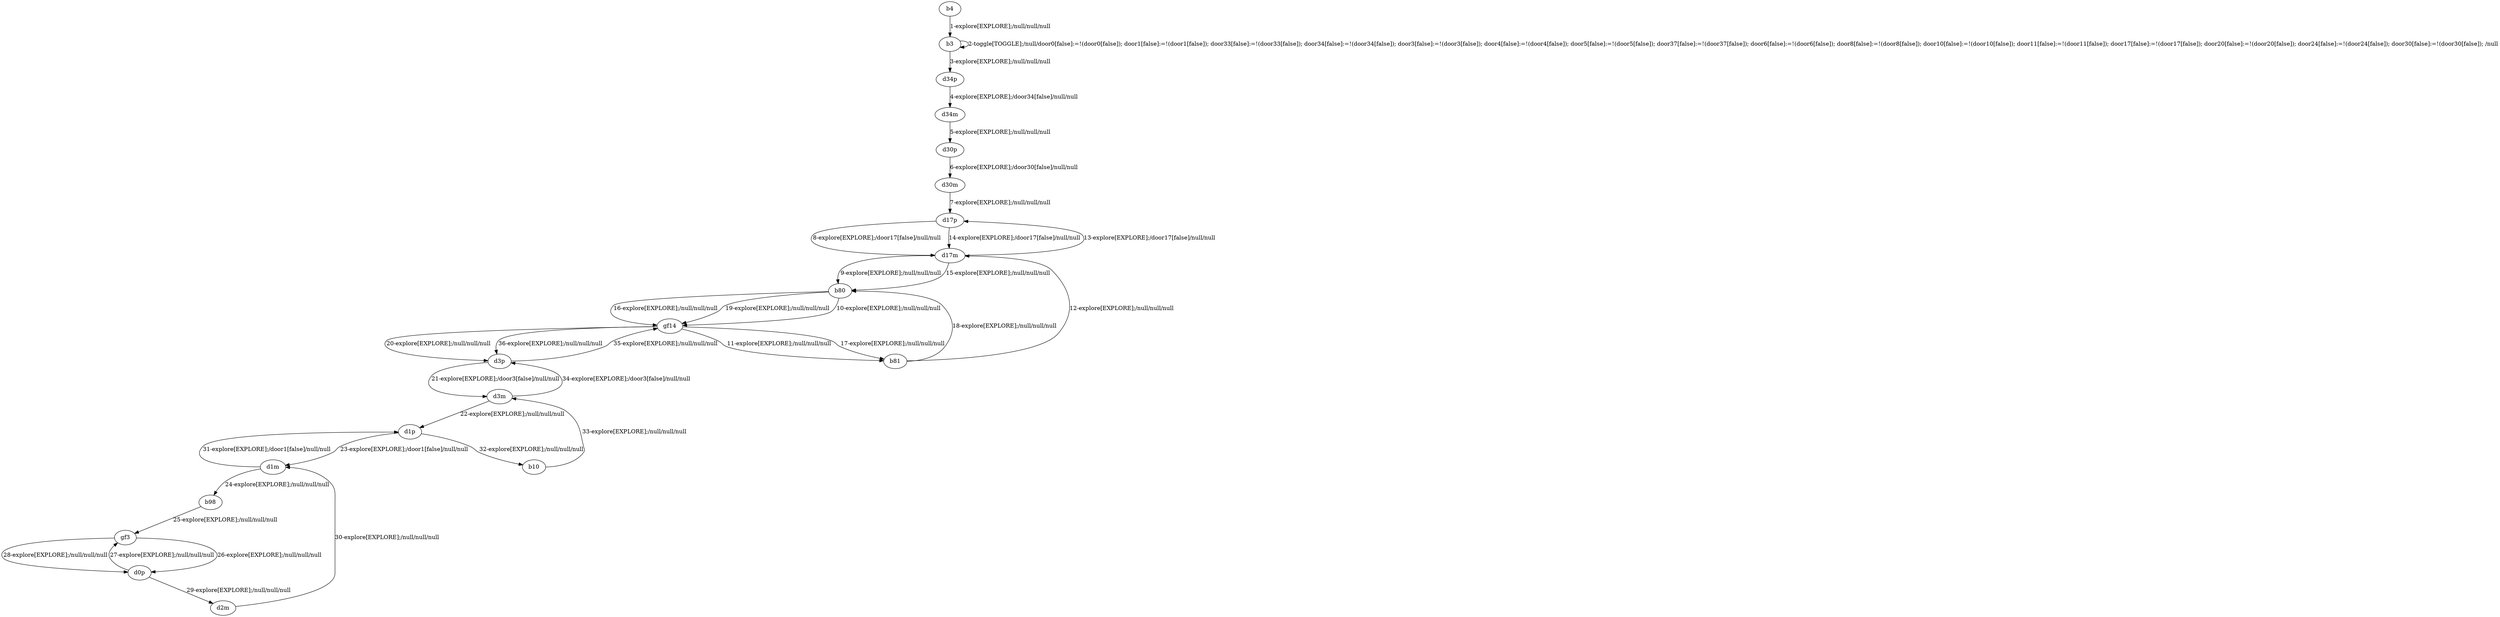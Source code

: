 # Total number of goals covered by this test: 1
# d3p --> gf14

digraph g {
"b4" -> "b3" [label = "1-explore[EXPLORE];/null/null/null"];
"b3" -> "b3" [label = "2-toggle[TOGGLE];/null/door0[false]:=!(door0[false]); door1[false]:=!(door1[false]); door33[false]:=!(door33[false]); door34[false]:=!(door34[false]); door3[false]:=!(door3[false]); door4[false]:=!(door4[false]); door5[false]:=!(door5[false]); door37[false]:=!(door37[false]); door6[false]:=!(door6[false]); door8[false]:=!(door8[false]); door10[false]:=!(door10[false]); door11[false]:=!(door11[false]); door17[false]:=!(door17[false]); door20[false]:=!(door20[false]); door24[false]:=!(door24[false]); door30[false]:=!(door30[false]); /null"];
"b3" -> "d34p" [label = "3-explore[EXPLORE];/null/null/null"];
"d34p" -> "d34m" [label = "4-explore[EXPLORE];/door34[false]/null/null"];
"d34m" -> "d30p" [label = "5-explore[EXPLORE];/null/null/null"];
"d30p" -> "d30m" [label = "6-explore[EXPLORE];/door30[false]/null/null"];
"d30m" -> "d17p" [label = "7-explore[EXPLORE];/null/null/null"];
"d17p" -> "d17m" [label = "8-explore[EXPLORE];/door17[false]/null/null"];
"d17m" -> "b80" [label = "9-explore[EXPLORE];/null/null/null"];
"b80" -> "gf14" [label = "10-explore[EXPLORE];/null/null/null"];
"gf14" -> "b81" [label = "11-explore[EXPLORE];/null/null/null"];
"b81" -> "d17m" [label = "12-explore[EXPLORE];/null/null/null"];
"d17m" -> "d17p" [label = "13-explore[EXPLORE];/door17[false]/null/null"];
"d17p" -> "d17m" [label = "14-explore[EXPLORE];/door17[false]/null/null"];
"d17m" -> "b80" [label = "15-explore[EXPLORE];/null/null/null"];
"b80" -> "gf14" [label = "16-explore[EXPLORE];/null/null/null"];
"gf14" -> "b81" [label = "17-explore[EXPLORE];/null/null/null"];
"b81" -> "b80" [label = "18-explore[EXPLORE];/null/null/null"];
"b80" -> "gf14" [label = "19-explore[EXPLORE];/null/null/null"];
"gf14" -> "d3p" [label = "20-explore[EXPLORE];/null/null/null"];
"d3p" -> "d3m" [label = "21-explore[EXPLORE];/door3[false]/null/null"];
"d3m" -> "d1p" [label = "22-explore[EXPLORE];/null/null/null"];
"d1p" -> "d1m" [label = "23-explore[EXPLORE];/door1[false]/null/null"];
"d1m" -> "b98" [label = "24-explore[EXPLORE];/null/null/null"];
"b98" -> "gf3" [label = "25-explore[EXPLORE];/null/null/null"];
"gf3" -> "d0p" [label = "26-explore[EXPLORE];/null/null/null"];
"d0p" -> "gf3" [label = "27-explore[EXPLORE];/null/null/null"];
"gf3" -> "d0p" [label = "28-explore[EXPLORE];/null/null/null"];
"d0p" -> "d2m" [label = "29-explore[EXPLORE];/null/null/null"];
"d2m" -> "d1m" [label = "30-explore[EXPLORE];/null/null/null"];
"d1m" -> "d1p" [label = "31-explore[EXPLORE];/door1[false]/null/null"];
"d1p" -> "b10" [label = "32-explore[EXPLORE];/null/null/null"];
"b10" -> "d3m" [label = "33-explore[EXPLORE];/null/null/null"];
"d3m" -> "d3p" [label = "34-explore[EXPLORE];/door3[false]/null/null"];
"d3p" -> "gf14" [label = "35-explore[EXPLORE];/null/null/null"];
"gf14" -> "d3p" [label = "36-explore[EXPLORE];/null/null/null"];
}